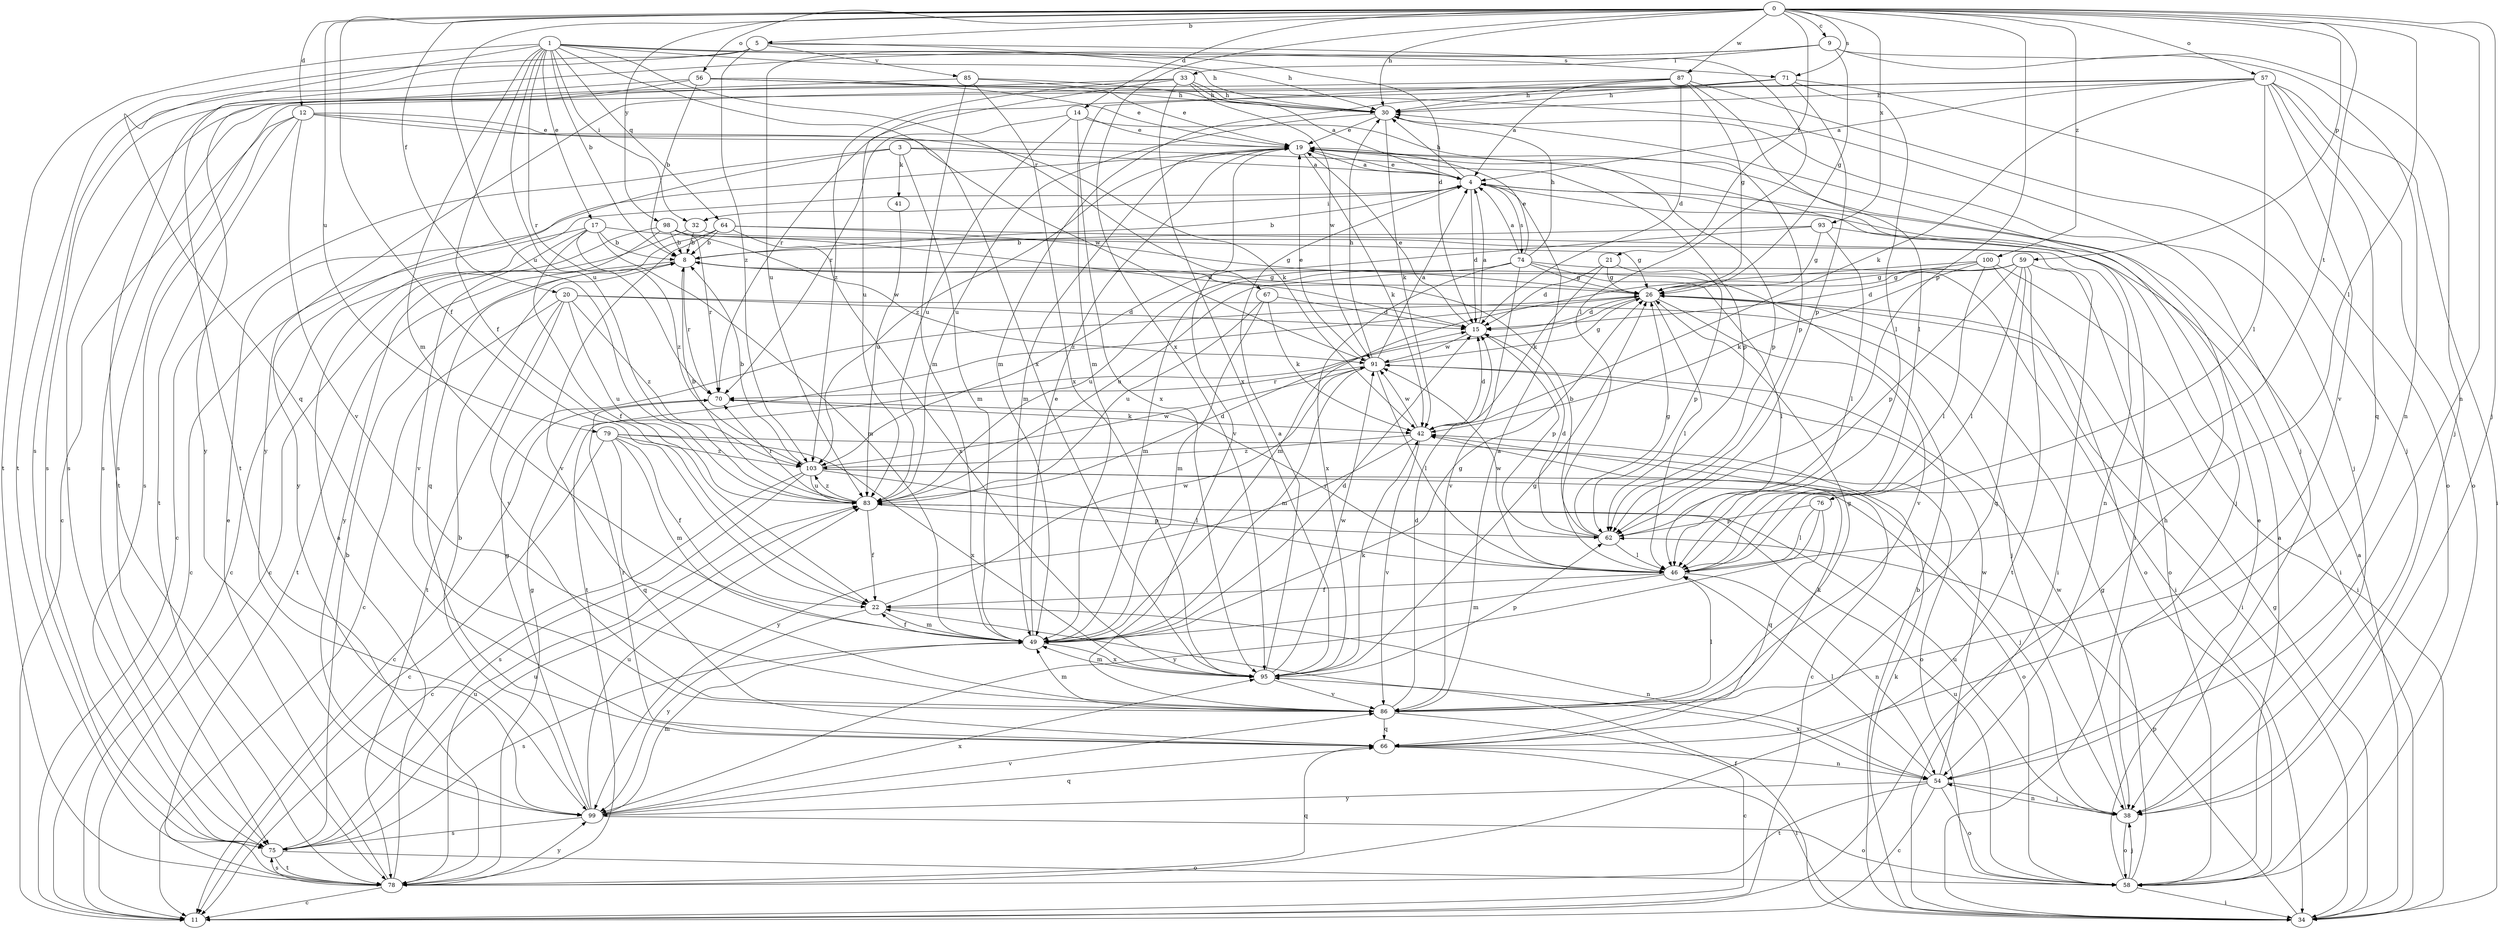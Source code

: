 strict digraph  {
0;
1;
3;
4;
5;
8;
9;
11;
12;
14;
15;
17;
19;
20;
21;
22;
26;
30;
32;
33;
34;
38;
41;
42;
46;
49;
54;
56;
57;
58;
59;
62;
64;
66;
67;
70;
71;
74;
75;
76;
78;
79;
83;
85;
86;
87;
91;
93;
95;
98;
99;
100;
103;
0 -> 5  [label=b];
0 -> 9  [label=c];
0 -> 12  [label=d];
0 -> 14  [label=d];
0 -> 20  [label=f];
0 -> 21  [label=f];
0 -> 22  [label=f];
0 -> 30  [label=h];
0 -> 38  [label=j];
0 -> 46  [label=l];
0 -> 54  [label=n];
0 -> 56  [label=o];
0 -> 57  [label=o];
0 -> 59  [label=p];
0 -> 62  [label=p];
0 -> 71  [label=s];
0 -> 76  [label=t];
0 -> 79  [label=u];
0 -> 83  [label=u];
0 -> 87  [label=w];
0 -> 93  [label=x];
0 -> 95  [label=x];
0 -> 98  [label=y];
0 -> 100  [label=z];
1 -> 8  [label=b];
1 -> 15  [label=d];
1 -> 17  [label=e];
1 -> 22  [label=f];
1 -> 30  [label=h];
1 -> 32  [label=i];
1 -> 49  [label=m];
1 -> 64  [label=q];
1 -> 66  [label=q];
1 -> 67  [label=r];
1 -> 70  [label=r];
1 -> 71  [label=s];
1 -> 78  [label=t];
1 -> 83  [label=u];
1 -> 95  [label=x];
3 -> 4  [label=a];
3 -> 11  [label=c];
3 -> 41  [label=k];
3 -> 49  [label=m];
3 -> 62  [label=p];
3 -> 99  [label=y];
4 -> 8  [label=b];
4 -> 15  [label=d];
4 -> 19  [label=e];
4 -> 30  [label=h];
4 -> 32  [label=i];
4 -> 38  [label=j];
4 -> 74  [label=s];
5 -> 30  [label=h];
5 -> 46  [label=l];
5 -> 75  [label=s];
5 -> 78  [label=t];
5 -> 85  [label=v];
5 -> 103  [label=z];
8 -> 26  [label=g];
8 -> 70  [label=r];
8 -> 78  [label=t];
9 -> 26  [label=g];
9 -> 33  [label=i];
9 -> 38  [label=j];
9 -> 54  [label=n];
9 -> 78  [label=t];
9 -> 83  [label=u];
11 -> 30  [label=h];
12 -> 11  [label=c];
12 -> 19  [label=e];
12 -> 42  [label=k];
12 -> 75  [label=s];
12 -> 78  [label=t];
12 -> 86  [label=v];
12 -> 91  [label=w];
14 -> 19  [label=e];
14 -> 62  [label=p];
14 -> 70  [label=r];
14 -> 83  [label=u];
14 -> 95  [label=x];
15 -> 4  [label=a];
15 -> 19  [label=e];
15 -> 62  [label=p];
15 -> 91  [label=w];
17 -> 8  [label=b];
17 -> 11  [label=c];
17 -> 15  [label=d];
17 -> 22  [label=f];
17 -> 49  [label=m];
17 -> 86  [label=v];
17 -> 103  [label=z];
19 -> 4  [label=a];
19 -> 34  [label=i];
19 -> 42  [label=k];
19 -> 49  [label=m];
19 -> 62  [label=p];
19 -> 86  [label=v];
19 -> 103  [label=z];
20 -> 11  [label=c];
20 -> 15  [label=d];
20 -> 38  [label=j];
20 -> 78  [label=t];
20 -> 83  [label=u];
20 -> 86  [label=v];
20 -> 103  [label=z];
21 -> 15  [label=d];
21 -> 26  [label=g];
21 -> 42  [label=k];
21 -> 62  [label=p];
22 -> 49  [label=m];
22 -> 54  [label=n];
22 -> 91  [label=w];
22 -> 99  [label=y];
26 -> 15  [label=d];
26 -> 34  [label=i];
26 -> 46  [label=l];
26 -> 78  [label=t];
26 -> 86  [label=v];
30 -> 19  [label=e];
30 -> 38  [label=j];
30 -> 42  [label=k];
30 -> 83  [label=u];
32 -> 8  [label=b];
32 -> 11  [label=c];
32 -> 34  [label=i];
33 -> 4  [label=a];
33 -> 30  [label=h];
33 -> 75  [label=s];
33 -> 83  [label=u];
33 -> 91  [label=w];
33 -> 95  [label=x];
33 -> 103  [label=z];
34 -> 4  [label=a];
34 -> 8  [label=b];
34 -> 22  [label=f];
34 -> 26  [label=g];
34 -> 42  [label=k];
34 -> 62  [label=p];
38 -> 54  [label=n];
38 -> 58  [label=o];
38 -> 83  [label=u];
38 -> 91  [label=w];
41 -> 83  [label=u];
42 -> 11  [label=c];
42 -> 15  [label=d];
42 -> 86  [label=v];
42 -> 91  [label=w];
42 -> 99  [label=y];
42 -> 103  [label=z];
46 -> 22  [label=f];
46 -> 49  [label=m];
46 -> 54  [label=n];
46 -> 70  [label=r];
46 -> 91  [label=w];
49 -> 15  [label=d];
49 -> 19  [label=e];
49 -> 22  [label=f];
49 -> 26  [label=g];
49 -> 75  [label=s];
49 -> 95  [label=x];
54 -> 11  [label=c];
54 -> 38  [label=j];
54 -> 46  [label=l];
54 -> 58  [label=o];
54 -> 78  [label=t];
54 -> 91  [label=w];
54 -> 95  [label=x];
54 -> 99  [label=y];
56 -> 8  [label=b];
56 -> 19  [label=e];
56 -> 30  [label=h];
56 -> 38  [label=j];
56 -> 78  [label=t];
56 -> 99  [label=y];
57 -> 4  [label=a];
57 -> 30  [label=h];
57 -> 34  [label=i];
57 -> 42  [label=k];
57 -> 46  [label=l];
57 -> 58  [label=o];
57 -> 66  [label=q];
57 -> 70  [label=r];
57 -> 75  [label=s];
57 -> 86  [label=v];
58 -> 4  [label=a];
58 -> 19  [label=e];
58 -> 26  [label=g];
58 -> 34  [label=i];
58 -> 38  [label=j];
58 -> 83  [label=u];
59 -> 15  [label=d];
59 -> 26  [label=g];
59 -> 46  [label=l];
59 -> 58  [label=o];
59 -> 62  [label=p];
59 -> 66  [label=q];
59 -> 78  [label=t];
59 -> 83  [label=u];
62 -> 8  [label=b];
62 -> 15  [label=d];
62 -> 26  [label=g];
62 -> 46  [label=l];
64 -> 8  [label=b];
64 -> 26  [label=g];
64 -> 54  [label=n];
64 -> 66  [label=q];
64 -> 86  [label=v];
64 -> 95  [label=x];
66 -> 34  [label=i];
66 -> 42  [label=k];
66 -> 54  [label=n];
66 -> 70  [label=r];
67 -> 15  [label=d];
67 -> 42  [label=k];
67 -> 49  [label=m];
67 -> 83  [label=u];
70 -> 11  [label=c];
70 -> 42  [label=k];
71 -> 30  [label=h];
71 -> 46  [label=l];
71 -> 49  [label=m];
71 -> 58  [label=o];
71 -> 62  [label=p];
71 -> 99  [label=y];
74 -> 4  [label=a];
74 -> 19  [label=e];
74 -> 26  [label=g];
74 -> 30  [label=h];
74 -> 34  [label=i];
74 -> 46  [label=l];
74 -> 49  [label=m];
74 -> 83  [label=u];
74 -> 86  [label=v];
74 -> 95  [label=x];
75 -> 8  [label=b];
75 -> 58  [label=o];
75 -> 78  [label=t];
75 -> 83  [label=u];
76 -> 46  [label=l];
76 -> 62  [label=p];
76 -> 66  [label=q];
76 -> 99  [label=y];
78 -> 4  [label=a];
78 -> 11  [label=c];
78 -> 19  [label=e];
78 -> 26  [label=g];
78 -> 66  [label=q];
78 -> 75  [label=s];
78 -> 83  [label=u];
78 -> 99  [label=y];
79 -> 11  [label=c];
79 -> 22  [label=f];
79 -> 49  [label=m];
79 -> 58  [label=o];
79 -> 66  [label=q];
79 -> 95  [label=x];
79 -> 103  [label=z];
83 -> 8  [label=b];
83 -> 15  [label=d];
83 -> 22  [label=f];
83 -> 62  [label=p];
83 -> 70  [label=r];
83 -> 103  [label=z];
85 -> 19  [label=e];
85 -> 30  [label=h];
85 -> 49  [label=m];
85 -> 75  [label=s];
85 -> 95  [label=x];
86 -> 4  [label=a];
86 -> 11  [label=c];
86 -> 15  [label=d];
86 -> 26  [label=g];
86 -> 46  [label=l];
86 -> 49  [label=m];
86 -> 66  [label=q];
87 -> 4  [label=a];
87 -> 15  [label=d];
87 -> 26  [label=g];
87 -> 30  [label=h];
87 -> 38  [label=j];
87 -> 46  [label=l];
87 -> 49  [label=m];
87 -> 75  [label=s];
91 -> 4  [label=a];
91 -> 19  [label=e];
91 -> 26  [label=g];
91 -> 30  [label=h];
91 -> 46  [label=l];
91 -> 49  [label=m];
91 -> 70  [label=r];
93 -> 8  [label=b];
93 -> 26  [label=g];
93 -> 34  [label=i];
93 -> 46  [label=l];
93 -> 103  [label=z];
95 -> 4  [label=a];
95 -> 26  [label=g];
95 -> 42  [label=k];
95 -> 49  [label=m];
95 -> 62  [label=p];
95 -> 86  [label=v];
95 -> 91  [label=w];
98 -> 8  [label=b];
98 -> 11  [label=c];
98 -> 26  [label=g];
98 -> 70  [label=r];
98 -> 91  [label=w];
98 -> 99  [label=y];
99 -> 8  [label=b];
99 -> 26  [label=g];
99 -> 49  [label=m];
99 -> 58  [label=o];
99 -> 66  [label=q];
99 -> 75  [label=s];
99 -> 83  [label=u];
99 -> 86  [label=v];
99 -> 95  [label=x];
100 -> 26  [label=g];
100 -> 34  [label=i];
100 -> 42  [label=k];
100 -> 46  [label=l];
100 -> 49  [label=m];
100 -> 58  [label=o];
103 -> 8  [label=b];
103 -> 11  [label=c];
103 -> 38  [label=j];
103 -> 46  [label=l];
103 -> 58  [label=o];
103 -> 75  [label=s];
103 -> 83  [label=u];
103 -> 91  [label=w];
}
